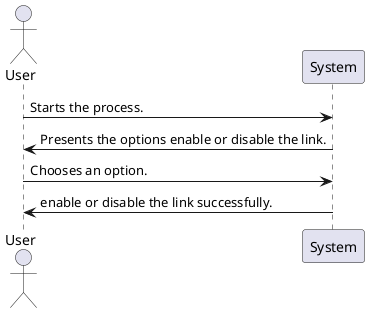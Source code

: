 @startuml doc-files/desableLink_analysis.png

actor User

User->System: Starts the process.
System->User: Presents the options enable or disable the link.
User->System: Chooses an option.
System->User: enable or disable the link successfully.
@enduml